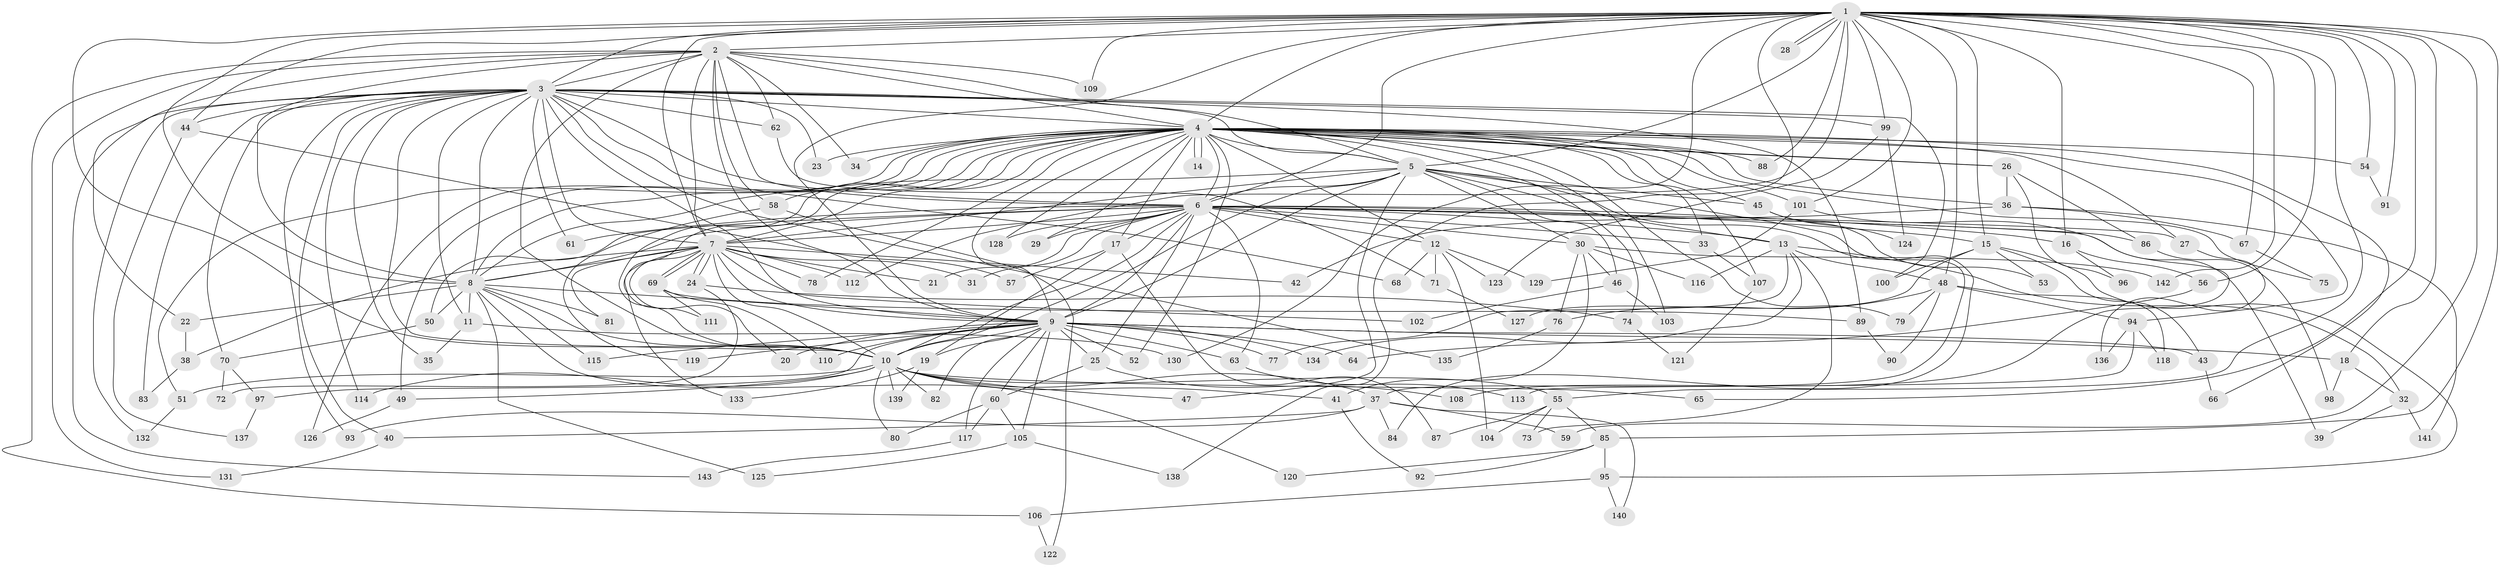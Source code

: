 // coarse degree distribution, {23: 0.017543859649122806, 1: 0.15789473684210525, 2: 0.5614035087719298, 3: 0.08771929824561403, 4: 0.03508771929824561, 5: 0.03508771929824561, 6: 0.05263157894736842, 15: 0.017543859649122806, 14: 0.017543859649122806, 38: 0.017543859649122806}
// Generated by graph-tools (version 1.1) at 2025/49/03/04/25 21:49:45]
// undirected, 143 vertices, 311 edges
graph export_dot {
graph [start="1"]
  node [color=gray90,style=filled];
  1;
  2;
  3;
  4;
  5;
  6;
  7;
  8;
  9;
  10;
  11;
  12;
  13;
  14;
  15;
  16;
  17;
  18;
  19;
  20;
  21;
  22;
  23;
  24;
  25;
  26;
  27;
  28;
  29;
  30;
  31;
  32;
  33;
  34;
  35;
  36;
  37;
  38;
  39;
  40;
  41;
  42;
  43;
  44;
  45;
  46;
  47;
  48;
  49;
  50;
  51;
  52;
  53;
  54;
  55;
  56;
  57;
  58;
  59;
  60;
  61;
  62;
  63;
  64;
  65;
  66;
  67;
  68;
  69;
  70;
  71;
  72;
  73;
  74;
  75;
  76;
  77;
  78;
  79;
  80;
  81;
  82;
  83;
  84;
  85;
  86;
  87;
  88;
  89;
  90;
  91;
  92;
  93;
  94;
  95;
  96;
  97;
  98;
  99;
  100;
  101;
  102;
  103;
  104;
  105;
  106;
  107;
  108;
  109;
  110;
  111;
  112;
  113;
  114;
  115;
  116;
  117;
  118;
  119;
  120;
  121;
  122;
  123;
  124;
  125;
  126;
  127;
  128;
  129;
  130;
  131;
  132;
  133;
  134;
  135;
  136;
  137;
  138;
  139;
  140;
  141;
  142;
  143;
  1 -- 2;
  1 -- 3;
  1 -- 4;
  1 -- 5;
  1 -- 6;
  1 -- 7;
  1 -- 8;
  1 -- 9;
  1 -- 10;
  1 -- 15;
  1 -- 16;
  1 -- 18;
  1 -- 28;
  1 -- 28;
  1 -- 44;
  1 -- 48;
  1 -- 54;
  1 -- 55;
  1 -- 56;
  1 -- 59;
  1 -- 65;
  1 -- 67;
  1 -- 85;
  1 -- 88;
  1 -- 91;
  1 -- 99;
  1 -- 101;
  1 -- 109;
  1 -- 112;
  1 -- 130;
  1 -- 138;
  1 -- 142;
  2 -- 3;
  2 -- 4;
  2 -- 5;
  2 -- 6;
  2 -- 7;
  2 -- 8;
  2 -- 9;
  2 -- 10;
  2 -- 22;
  2 -- 34;
  2 -- 58;
  2 -- 62;
  2 -- 106;
  2 -- 109;
  2 -- 131;
  3 -- 4;
  3 -- 5;
  3 -- 6;
  3 -- 7;
  3 -- 8;
  3 -- 9;
  3 -- 10;
  3 -- 11;
  3 -- 23;
  3 -- 35;
  3 -- 40;
  3 -- 44;
  3 -- 61;
  3 -- 62;
  3 -- 68;
  3 -- 70;
  3 -- 83;
  3 -- 89;
  3 -- 93;
  3 -- 99;
  3 -- 100;
  3 -- 114;
  3 -- 132;
  3 -- 135;
  3 -- 143;
  4 -- 5;
  4 -- 6;
  4 -- 7;
  4 -- 8;
  4 -- 9;
  4 -- 10;
  4 -- 12;
  4 -- 14;
  4 -- 14;
  4 -- 17;
  4 -- 23;
  4 -- 26;
  4 -- 26;
  4 -- 27;
  4 -- 29;
  4 -- 33;
  4 -- 34;
  4 -- 36;
  4 -- 45;
  4 -- 49;
  4 -- 51;
  4 -- 52;
  4 -- 54;
  4 -- 58;
  4 -- 66;
  4 -- 74;
  4 -- 75;
  4 -- 78;
  4 -- 79;
  4 -- 88;
  4 -- 94;
  4 -- 101;
  4 -- 103;
  4 -- 107;
  4 -- 111;
  4 -- 126;
  4 -- 128;
  5 -- 6;
  5 -- 7;
  5 -- 8;
  5 -- 9;
  5 -- 10;
  5 -- 13;
  5 -- 30;
  5 -- 37;
  5 -- 45;
  5 -- 46;
  5 -- 47;
  5 -- 84;
  6 -- 7;
  6 -- 8;
  6 -- 9;
  6 -- 10;
  6 -- 12;
  6 -- 13;
  6 -- 15;
  6 -- 16;
  6 -- 17;
  6 -- 21;
  6 -- 25;
  6 -- 27;
  6 -- 29;
  6 -- 30;
  6 -- 31;
  6 -- 33;
  6 -- 39;
  6 -- 50;
  6 -- 61;
  6 -- 63;
  6 -- 86;
  6 -- 128;
  7 -- 8;
  7 -- 9;
  7 -- 10;
  7 -- 20;
  7 -- 21;
  7 -- 24;
  7 -- 24;
  7 -- 31;
  7 -- 38;
  7 -- 42;
  7 -- 69;
  7 -- 69;
  7 -- 78;
  7 -- 81;
  7 -- 102;
  7 -- 112;
  7 -- 133;
  8 -- 9;
  8 -- 10;
  8 -- 11;
  8 -- 22;
  8 -- 50;
  8 -- 81;
  8 -- 115;
  8 -- 120;
  8 -- 125;
  9 -- 10;
  9 -- 18;
  9 -- 19;
  9 -- 20;
  9 -- 25;
  9 -- 43;
  9 -- 52;
  9 -- 60;
  9 -- 63;
  9 -- 64;
  9 -- 77;
  9 -- 82;
  9 -- 97;
  9 -- 105;
  9 -- 110;
  9 -- 115;
  9 -- 117;
  9 -- 119;
  9 -- 134;
  10 -- 37;
  10 -- 41;
  10 -- 47;
  10 -- 49;
  10 -- 51;
  10 -- 55;
  10 -- 65;
  10 -- 80;
  10 -- 82;
  10 -- 114;
  10 -- 139;
  11 -- 35;
  11 -- 130;
  12 -- 68;
  12 -- 71;
  12 -- 104;
  12 -- 123;
  12 -- 129;
  13 -- 32;
  13 -- 48;
  13 -- 73;
  13 -- 77;
  13 -- 116;
  13 -- 134;
  15 -- 43;
  15 -- 53;
  15 -- 95;
  15 -- 100;
  15 -- 127;
  16 -- 56;
  16 -- 96;
  17 -- 19;
  17 -- 57;
  17 -- 87;
  18 -- 32;
  18 -- 98;
  19 -- 133;
  19 -- 139;
  22 -- 38;
  24 -- 72;
  24 -- 74;
  25 -- 60;
  25 -- 108;
  26 -- 36;
  26 -- 86;
  26 -- 96;
  27 -- 136;
  30 -- 41;
  30 -- 46;
  30 -- 76;
  30 -- 116;
  30 -- 142;
  32 -- 39;
  32 -- 141;
  33 -- 107;
  36 -- 42;
  36 -- 67;
  36 -- 141;
  37 -- 40;
  37 -- 59;
  37 -- 84;
  37 -- 93;
  37 -- 140;
  38 -- 83;
  40 -- 131;
  41 -- 92;
  43 -- 66;
  44 -- 57;
  44 -- 137;
  45 -- 53;
  45 -- 124;
  46 -- 102;
  46 -- 103;
  48 -- 76;
  48 -- 79;
  48 -- 90;
  48 -- 94;
  48 -- 118;
  49 -- 126;
  50 -- 70;
  51 -- 132;
  54 -- 91;
  55 -- 73;
  55 -- 85;
  55 -- 87;
  55 -- 104;
  56 -- 64;
  58 -- 119;
  58 -- 122;
  60 -- 80;
  60 -- 105;
  60 -- 117;
  62 -- 71;
  63 -- 113;
  67 -- 75;
  69 -- 89;
  69 -- 110;
  69 -- 111;
  70 -- 72;
  70 -- 97;
  71 -- 127;
  74 -- 121;
  76 -- 135;
  85 -- 92;
  85 -- 95;
  85 -- 120;
  86 -- 98;
  89 -- 90;
  94 -- 113;
  94 -- 118;
  94 -- 136;
  95 -- 106;
  95 -- 140;
  97 -- 137;
  99 -- 123;
  99 -- 124;
  101 -- 108;
  101 -- 129;
  105 -- 125;
  105 -- 138;
  106 -- 122;
  107 -- 121;
  117 -- 143;
}

